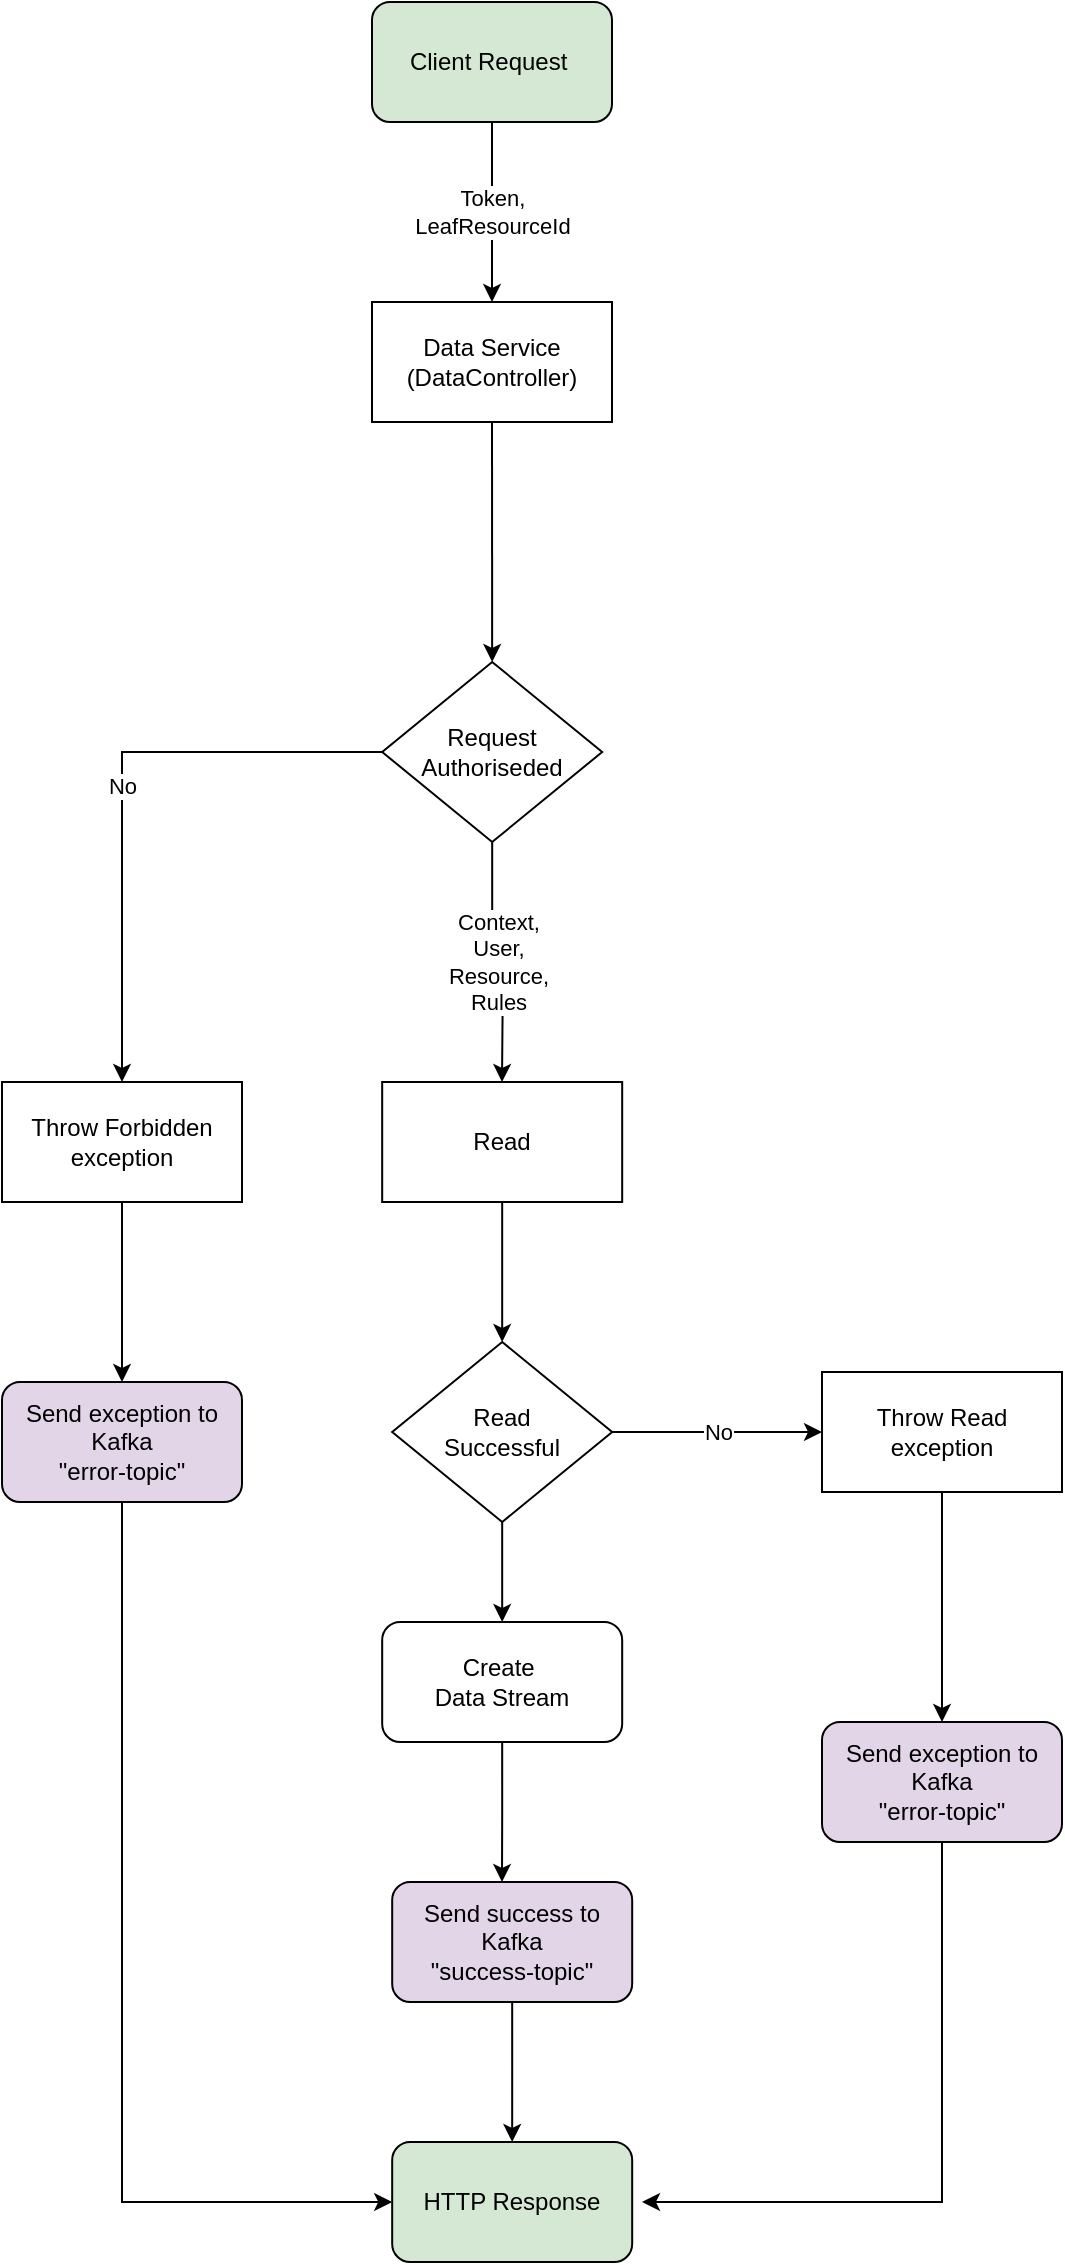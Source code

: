 <mxfile version="13.7.9" type="embed"><diagram id="DYDGdA-885xeRSgDoeYv" name="Page-1"><mxGraphModel dx="2588" dy="428" grid="1" gridSize="10" guides="1" tooltips="1" connect="1" arrows="1" fold="1" page="1" pageScale="1" pageWidth="827" pageHeight="1169" background="#ffffff" math="0" shadow="0"><root><mxCell id="0"/><mxCell id="1" parent="0"/><mxCell id="oZyTMZYtAXs1u3VE4Ej2-16" value="Data Service (DataController)" style="rounded=0;whiteSpace=wrap;html=1;" parent="1" vertex="1"><mxGeometry x="-675" y="510" width="120" height="60" as="geometry"/></mxCell><mxCell id="oZyTMZYtAXs1u3VE4Ej2-29" value="No" style="edgeStyle=orthogonalEdgeStyle;rounded=0;orthogonalLoop=1;jettySize=auto;html=1;exitX=0;exitY=0.5;exitDx=0;exitDy=0;" parent="1" source="oZyTMZYtAXs1u3VE4Ej2-19" target="oZyTMZYtAXs1u3VE4Ej2-21" edge="1"><mxGeometry relative="1" as="geometry"/></mxCell><mxCell id="oZyTMZYtAXs1u3VE4Ej2-19" value="Request Authoriseded" style="rhombus;whiteSpace=wrap;html=1;" parent="1" vertex="1"><mxGeometry x="-669.91" y="690" width="110" height="90" as="geometry"/></mxCell><mxCell id="oZyTMZYtAXs1u3VE4Ej2-20" style="edgeStyle=orthogonalEdgeStyle;rounded=0;orthogonalLoop=1;jettySize=auto;html=1;exitX=0.5;exitY=1;exitDx=0;exitDy=0;entryX=0.5;entryY=0;entryDx=0;entryDy=0;" parent="1" source="oZyTMZYtAXs1u3VE4Ej2-21" target="oZyTMZYtAXs1u3VE4Ej2-25" edge="1"><mxGeometry relative="1" as="geometry"><mxPoint x="-880" y="1110" as="targetPoint"/></mxGeometry></mxCell><mxCell id="oZyTMZYtAXs1u3VE4Ej2-21" value="Throw Forbidden exception" style="rounded=0;whiteSpace=wrap;html=1;" parent="1" vertex="1"><mxGeometry x="-860" y="900" width="120" height="60" as="geometry"/></mxCell><mxCell id="oZyTMZYtAXs1u3VE4Ej2-23" value="Read" style="rounded=0;whiteSpace=wrap;html=1;" parent="1" vertex="1"><mxGeometry x="-669.91" y="900" width="120" height="60" as="geometry"/></mxCell><mxCell id="oZyTMZYtAXs1u3VE4Ej2-25" value="&lt;div&gt;&lt;span&gt;Send exception to Kafka&lt;/span&gt;&lt;/div&gt;&lt;div&gt;&lt;span&gt;&quot;error-topic&quot;&lt;br&gt;&lt;/span&gt;&lt;/div&gt;" style="rounded=1;whiteSpace=wrap;html=1;fillColor=#E1D5E7;" parent="1" vertex="1"><mxGeometry x="-860" y="1050" width="120" height="60" as="geometry"/></mxCell><mxCell id="oZyTMZYtAXs1u3VE4Ej2-27" value="Token,&lt;br&gt;LeafResourceId" style="edgeStyle=orthogonalEdgeStyle;rounded=1;orthogonalLoop=1;jettySize=auto;html=1;exitX=0.5;exitY=1;exitDx=0;exitDy=0;entryX=0.5;entryY=0;entryDx=0;entryDy=0;" parent="1" source="oZyTMZYtAXs1u3VE4Ej2-26" target="oZyTMZYtAXs1u3VE4Ej2-16" edge="1"><mxGeometry relative="1" as="geometry"/></mxCell><mxCell id="oZyTMZYtAXs1u3VE4Ej2-26" value="&lt;div&gt;&lt;span&gt;Client Request&amp;nbsp;&lt;/span&gt;&lt;br&gt;&lt;/div&gt;" style="rounded=1;whiteSpace=wrap;html=1;fillColor=#D5E8D4;" parent="1" vertex="1"><mxGeometry x="-675" y="360" width="120" height="60" as="geometry"/></mxCell><mxCell id="2" value="" style="endArrow=classic;html=1;entryX=0.5;entryY=0;entryDx=0;entryDy=0;exitX=0.5;exitY=1;exitDx=0;exitDy=0;" parent="1" source="oZyTMZYtAXs1u3VE4Ej2-16" target="oZyTMZYtAXs1u3VE4Ej2-19" edge="1"><mxGeometry width="50" height="50" relative="1" as="geometry"><mxPoint x="-620" y="620" as="sourcePoint"/><mxPoint x="-570" y="570" as="targetPoint"/></mxGeometry></mxCell><mxCell id="3" style="edgeStyle=orthogonalEdgeStyle;rounded=0;orthogonalLoop=1;jettySize=auto;html=1;exitX=0.5;exitY=1;exitDx=0;exitDy=0;entryX=0;entryY=0.5;entryDx=0;entryDy=0;" parent="1" source="oZyTMZYtAXs1u3VE4Ej2-25" target="4" edge="1"><mxGeometry relative="1" as="geometry"><mxPoint x="-800" y="1460" as="targetPoint"/><mxPoint x="-800" y="1180" as="sourcePoint"/><Array as="points"><mxPoint x="-800" y="1460"/></Array></mxGeometry></mxCell><mxCell id="4" value="&lt;div&gt;HTTP Response&lt;/div&gt;" style="rounded=1;whiteSpace=wrap;html=1;fillColor=#D5E8D4;" parent="1" vertex="1"><mxGeometry x="-664.91" y="1430" width="120" height="60" as="geometry"/></mxCell><mxCell id="5" value="Context, &lt;br&gt;User, &lt;br&gt;Resource,&lt;br&gt;Rules" style="edgeStyle=orthogonalEdgeStyle;rounded=0;orthogonalLoop=1;jettySize=auto;html=1;exitX=0.5;exitY=1;exitDx=0;exitDy=0;" parent="1" source="oZyTMZYtAXs1u3VE4Ej2-19" edge="1"><mxGeometry relative="1" as="geometry"><mxPoint x="-610" y="830" as="sourcePoint"/><mxPoint x="-610" y="900" as="targetPoint"/></mxGeometry></mxCell><mxCell id="7" value="Read&lt;br&gt;Successful" style="rhombus;whiteSpace=wrap;html=1;" parent="1" vertex="1"><mxGeometry x="-664.91" y="1030" width="110" height="90" as="geometry"/></mxCell><mxCell id="9" value="" style="endArrow=classic;html=1;entryX=0.5;entryY=0;entryDx=0;entryDy=0;exitX=0.5;exitY=1;exitDx=0;exitDy=0;" parent="1" source="oZyTMZYtAXs1u3VE4Ej2-23" target="7" edge="1"><mxGeometry width="50" height="50" relative="1" as="geometry"><mxPoint x="-610" y="990" as="sourcePoint"/><mxPoint x="-609.91" y="1110" as="targetPoint"/></mxGeometry></mxCell><mxCell id="10" value="Throw Read exception" style="rounded=0;whiteSpace=wrap;html=1;" parent="1" vertex="1"><mxGeometry x="-450" y="1045" width="120" height="60" as="geometry"/></mxCell><mxCell id="12" value="No" style="edgeStyle=orthogonalEdgeStyle;rounded=0;orthogonalLoop=1;jettySize=auto;html=1;entryX=0;entryY=0.5;entryDx=0;entryDy=0;exitX=1;exitY=0.5;exitDx=0;exitDy=0;" parent="1" source="7" target="10" edge="1"><mxGeometry relative="1" as="geometry"><mxPoint x="-550" y="1080" as="sourcePoint"/><mxPoint x="-650.09" y="1225" as="targetPoint"/></mxGeometry></mxCell><mxCell id="15" value="&lt;div&gt;&lt;span&gt;Send exception to Kafka&lt;/span&gt;&lt;/div&gt;&lt;div&gt;&lt;span&gt;&quot;error-topic&quot;&lt;br&gt;&lt;/span&gt;&lt;/div&gt;" style="rounded=1;whiteSpace=wrap;html=1;fillColor=#E1D5E7;" parent="1" vertex="1"><mxGeometry x="-450" y="1220" width="120" height="60" as="geometry"/></mxCell><mxCell id="16" style="edgeStyle=orthogonalEdgeStyle;rounded=0;orthogonalLoop=1;jettySize=auto;html=1;exitX=0.5;exitY=1;exitDx=0;exitDy=0;" parent="1" source="15" edge="1"><mxGeometry relative="1" as="geometry"><mxPoint x="-540" y="1460" as="targetPoint"/><mxPoint x="-390" y="1330" as="sourcePoint"/><Array as="points"><mxPoint x="-390" y="1460"/></Array></mxGeometry></mxCell><mxCell id="17" style="edgeStyle=orthogonalEdgeStyle;rounded=0;orthogonalLoop=1;jettySize=auto;html=1;exitX=0.5;exitY=1;exitDx=0;exitDy=0;" parent="1" source="10" edge="1"><mxGeometry relative="1" as="geometry"><mxPoint x="-390" y="1220" as="targetPoint"/><mxPoint x="-390" y="1140" as="sourcePoint"/><Array as="points"/></mxGeometry></mxCell><mxCell id="18" value="&lt;div&gt;&lt;span&gt;Send success to Kafka&lt;/span&gt;&lt;/div&gt;&lt;div&gt;&lt;span&gt;&quot;success-topic&quot;&lt;br&gt;&lt;/span&gt;&lt;/div&gt;" style="rounded=1;whiteSpace=wrap;html=1;fillColor=#E1D5E7;" parent="1" vertex="1"><mxGeometry x="-664.91" y="1300" width="120" height="60" as="geometry"/></mxCell><mxCell id="19" style="edgeStyle=orthogonalEdgeStyle;rounded=0;orthogonalLoop=1;jettySize=auto;html=1;exitX=0.5;exitY=1;exitDx=0;exitDy=0;entryX=0.5;entryY=0;entryDx=0;entryDy=0;" parent="1" source="7" target="22" edge="1"><mxGeometry relative="1" as="geometry"><mxPoint x="-610" y="1220" as="targetPoint"/><mxPoint x="-610" y="1160" as="sourcePoint"/><Array as="points"/></mxGeometry></mxCell><mxCell id="20" style="edgeStyle=orthogonalEdgeStyle;rounded=0;orthogonalLoop=1;jettySize=auto;html=1;exitX=0.5;exitY=1;exitDx=0;exitDy=0;entryX=0.5;entryY=0;entryDx=0;entryDy=0;" parent="1" source="18" target="4" edge="1"><mxGeometry relative="1" as="geometry"><mxPoint x="-650" y="1440" as="targetPoint"/><mxPoint x="-650" y="1330" as="sourcePoint"/><Array as="points"><mxPoint x="-605" y="1390"/><mxPoint x="-605" y="1390"/></Array></mxGeometry></mxCell><mxCell id="22" value="&lt;div&gt;Create&amp;nbsp;&lt;/div&gt;&lt;div&gt;Data Stream&lt;/div&gt;" style="rounded=1;whiteSpace=wrap;html=1;" parent="1" vertex="1"><mxGeometry x="-669.91" y="1170" width="120" height="60" as="geometry"/></mxCell><mxCell id="24" style="edgeStyle=orthogonalEdgeStyle;rounded=0;orthogonalLoop=1;jettySize=auto;html=1;exitX=0.5;exitY=1;exitDx=0;exitDy=0;" parent="1" source="22" edge="1"><mxGeometry relative="1" as="geometry"><mxPoint x="-610" y="1300" as="targetPoint"/><mxPoint x="-610" y="1260" as="sourcePoint"/><Array as="points"><mxPoint x="-610" y="1265"/><mxPoint x="-610" y="1265"/></Array></mxGeometry></mxCell></root></mxGraphModel></diagram></mxfile>